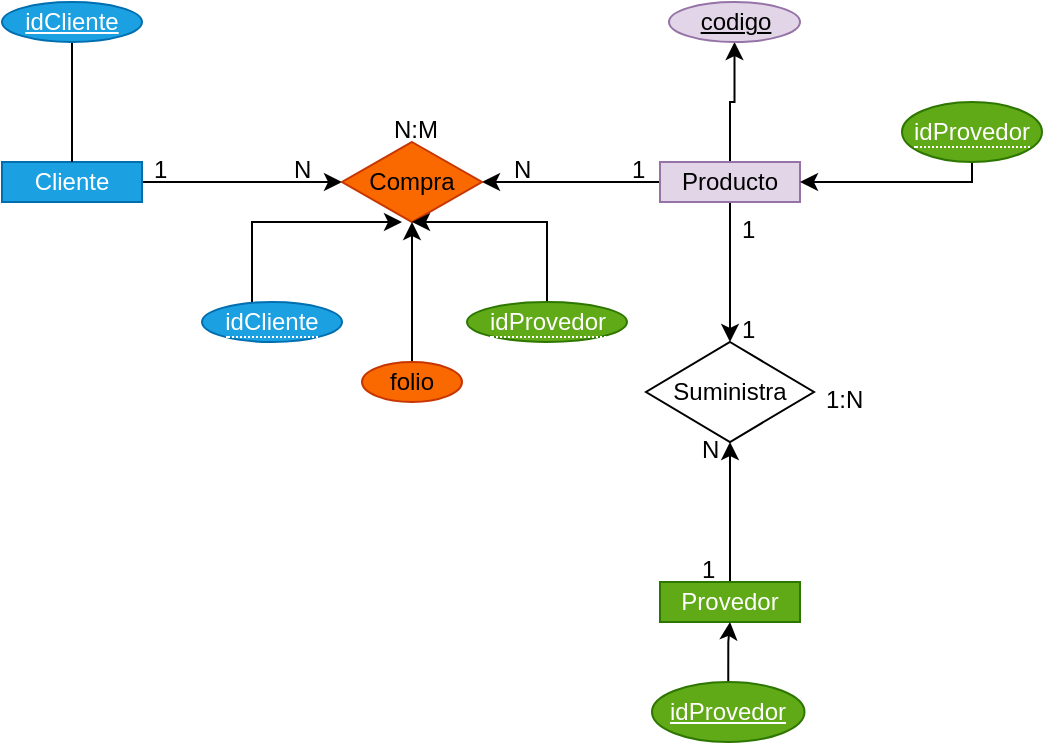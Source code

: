 <mxfile version="22.1.5" type="github">
  <diagram name="Página-1" id="S0HzrSP43NCxXnKHcygr">
    <mxGraphModel dx="880" dy="478" grid="1" gridSize="10" guides="1" tooltips="1" connect="1" arrows="1" fold="1" page="1" pageScale="1" pageWidth="827" pageHeight="1169" math="0" shadow="0">
      <root>
        <mxCell id="0" />
        <mxCell id="1" parent="0" />
        <mxCell id="ZC1FeHEdA0jaDkI6yqFQ-9" value="" style="edgeStyle=orthogonalEdgeStyle;rounded=0;orthogonalLoop=1;jettySize=auto;html=1;" edge="1" parent="1" source="ZC1FeHEdA0jaDkI6yqFQ-1" target="ZC1FeHEdA0jaDkI6yqFQ-3">
          <mxGeometry relative="1" as="geometry" />
        </mxCell>
        <mxCell id="ZC1FeHEdA0jaDkI6yqFQ-1" value="Cliente" style="whiteSpace=wrap;html=1;align=center;fillColor=#1ba1e2;fontColor=#ffffff;strokeColor=#006EAF;" vertex="1" parent="1">
          <mxGeometry x="50" y="180" width="70" height="20" as="geometry" />
        </mxCell>
        <mxCell id="ZC1FeHEdA0jaDkI6yqFQ-10" value="" style="edgeStyle=orthogonalEdgeStyle;rounded=0;orthogonalLoop=1;jettySize=auto;html=1;" edge="1" parent="1" source="ZC1FeHEdA0jaDkI6yqFQ-2" target="ZC1FeHEdA0jaDkI6yqFQ-3">
          <mxGeometry relative="1" as="geometry" />
        </mxCell>
        <mxCell id="ZC1FeHEdA0jaDkI6yqFQ-19" value="" style="edgeStyle=orthogonalEdgeStyle;rounded=0;orthogonalLoop=1;jettySize=auto;html=1;" edge="1" parent="1" source="ZC1FeHEdA0jaDkI6yqFQ-2" target="ZC1FeHEdA0jaDkI6yqFQ-17">
          <mxGeometry relative="1" as="geometry" />
        </mxCell>
        <mxCell id="ZC1FeHEdA0jaDkI6yqFQ-25" value="" style="edgeStyle=orthogonalEdgeStyle;rounded=0;orthogonalLoop=1;jettySize=auto;html=1;" edge="1" parent="1" source="ZC1FeHEdA0jaDkI6yqFQ-2" target="ZC1FeHEdA0jaDkI6yqFQ-20">
          <mxGeometry relative="1" as="geometry" />
        </mxCell>
        <mxCell id="ZC1FeHEdA0jaDkI6yqFQ-2" value="Producto" style="whiteSpace=wrap;html=1;align=center;fillColor=#e1d5e7;strokeColor=#9673a6;" vertex="1" parent="1">
          <mxGeometry x="379" y="180" width="70" height="20" as="geometry" />
        </mxCell>
        <mxCell id="ZC1FeHEdA0jaDkI6yqFQ-3" value="Compra" style="shape=rhombus;perimeter=rhombusPerimeter;whiteSpace=wrap;html=1;align=center;fillColor=#fa6800;fontColor=#000000;strokeColor=#C73500;" vertex="1" parent="1">
          <mxGeometry x="220" y="170" width="70" height="40" as="geometry" />
        </mxCell>
        <mxCell id="ZC1FeHEdA0jaDkI6yqFQ-8" value="" style="edgeStyle=orthogonalEdgeStyle;rounded=0;orthogonalLoop=1;jettySize=auto;html=1;endArrow=none;endFill=0;" edge="1" parent="1" source="ZC1FeHEdA0jaDkI6yqFQ-4" target="ZC1FeHEdA0jaDkI6yqFQ-1">
          <mxGeometry relative="1" as="geometry" />
        </mxCell>
        <mxCell id="ZC1FeHEdA0jaDkI6yqFQ-4" value="idCliente" style="ellipse;whiteSpace=wrap;html=1;align=center;fontStyle=4;fillColor=#1ba1e2;fontColor=#ffffff;strokeColor=#006EAF;" vertex="1" parent="1">
          <mxGeometry x="50" y="100" width="70" height="20" as="geometry" />
        </mxCell>
        <mxCell id="ZC1FeHEdA0jaDkI6yqFQ-11" value="1" style="text;strokeColor=none;fillColor=none;spacingLeft=4;spacingRight=4;overflow=hidden;rotatable=0;points=[[0,0.5],[1,0.5]];portConstraint=eastwest;fontSize=12;whiteSpace=wrap;html=1;" vertex="1" parent="1">
          <mxGeometry x="120" y="170" width="20" height="30" as="geometry" />
        </mxCell>
        <mxCell id="ZC1FeHEdA0jaDkI6yqFQ-12" value="1" style="text;strokeColor=none;fillColor=none;spacingLeft=4;spacingRight=4;overflow=hidden;rotatable=0;points=[[0,0.5],[1,0.5]];portConstraint=eastwest;fontSize=12;whiteSpace=wrap;html=1;" vertex="1" parent="1">
          <mxGeometry x="359" y="170" width="20" height="30" as="geometry" />
        </mxCell>
        <mxCell id="ZC1FeHEdA0jaDkI6yqFQ-14" value="N" style="text;strokeColor=none;fillColor=none;spacingLeft=4;spacingRight=4;overflow=hidden;rotatable=0;points=[[0,0.5],[1,0.5]];portConstraint=eastwest;fontSize=12;whiteSpace=wrap;html=1;" vertex="1" parent="1">
          <mxGeometry x="300" y="170" width="20" height="30" as="geometry" />
        </mxCell>
        <mxCell id="ZC1FeHEdA0jaDkI6yqFQ-15" value="N" style="text;strokeColor=none;fillColor=none;spacingLeft=4;spacingRight=4;overflow=hidden;rotatable=0;points=[[0,0.5],[1,0.5]];portConstraint=eastwest;fontSize=12;whiteSpace=wrap;html=1;" vertex="1" parent="1">
          <mxGeometry x="190" y="170" width="20" height="30" as="geometry" />
        </mxCell>
        <mxCell id="ZC1FeHEdA0jaDkI6yqFQ-16" value="N:M" style="text;strokeColor=none;fillColor=none;spacingLeft=4;spacingRight=4;overflow=hidden;rotatable=0;points=[[0,0.5],[1,0.5]];portConstraint=eastwest;fontSize=12;whiteSpace=wrap;html=1;" vertex="1" parent="1">
          <mxGeometry x="240" y="150" width="35" height="30" as="geometry" />
        </mxCell>
        <mxCell id="ZC1FeHEdA0jaDkI6yqFQ-17" value="codigo" style="ellipse;whiteSpace=wrap;html=1;align=center;fontStyle=4;fillColor=#e1d5e7;strokeColor=#9673a6;" vertex="1" parent="1">
          <mxGeometry x="383.5" y="100" width="65.5" height="20" as="geometry" />
        </mxCell>
        <mxCell id="ZC1FeHEdA0jaDkI6yqFQ-20" value="Suministra" style="shape=rhombus;perimeter=rhombusPerimeter;whiteSpace=wrap;html=1;align=center;" vertex="1" parent="1">
          <mxGeometry x="372" y="270" width="84" height="50" as="geometry" />
        </mxCell>
        <mxCell id="ZC1FeHEdA0jaDkI6yqFQ-24" value="" style="edgeStyle=orthogonalEdgeStyle;rounded=0;orthogonalLoop=1;jettySize=auto;html=1;" edge="1" parent="1" source="ZC1FeHEdA0jaDkI6yqFQ-21" target="ZC1FeHEdA0jaDkI6yqFQ-20">
          <mxGeometry relative="1" as="geometry" />
        </mxCell>
        <mxCell id="ZC1FeHEdA0jaDkI6yqFQ-21" value="Provedor" style="whiteSpace=wrap;html=1;align=center;fillColor=#60a917;strokeColor=#2D7600;fontColor=#ffffff;" vertex="1" parent="1">
          <mxGeometry x="379" y="390" width="70" height="20" as="geometry" />
        </mxCell>
        <mxCell id="ZC1FeHEdA0jaDkI6yqFQ-23" value="" style="edgeStyle=orthogonalEdgeStyle;rounded=0;orthogonalLoop=1;jettySize=auto;html=1;" edge="1" parent="1" source="ZC1FeHEdA0jaDkI6yqFQ-22" target="ZC1FeHEdA0jaDkI6yqFQ-21">
          <mxGeometry relative="1" as="geometry" />
        </mxCell>
        <mxCell id="ZC1FeHEdA0jaDkI6yqFQ-22" value="idProvedor" style="ellipse;whiteSpace=wrap;html=1;align=center;fontStyle=4;fillColor=#60a917;fontColor=#ffffff;strokeColor=#2D7600;" vertex="1" parent="1">
          <mxGeometry x="375" y="440" width="76.25" height="30" as="geometry" />
        </mxCell>
        <mxCell id="ZC1FeHEdA0jaDkI6yqFQ-26" value="1" style="text;strokeColor=none;fillColor=none;spacingLeft=4;spacingRight=4;overflow=hidden;rotatable=0;points=[[0,0.5],[1,0.5]];portConstraint=eastwest;fontSize=12;whiteSpace=wrap;html=1;" vertex="1" parent="1">
          <mxGeometry x="414" y="200" width="20" height="30" as="geometry" />
        </mxCell>
        <mxCell id="ZC1FeHEdA0jaDkI6yqFQ-27" value="1" style="text;strokeColor=none;fillColor=none;spacingLeft=4;spacingRight=4;overflow=hidden;rotatable=0;points=[[0,0.5],[1,0.5]];portConstraint=eastwest;fontSize=12;whiteSpace=wrap;html=1;" vertex="1" parent="1">
          <mxGeometry x="414" y="250" width="20" height="30" as="geometry" />
        </mxCell>
        <mxCell id="ZC1FeHEdA0jaDkI6yqFQ-28" value="N" style="text;strokeColor=none;fillColor=none;spacingLeft=4;spacingRight=4;overflow=hidden;rotatable=0;points=[[0,0.5],[1,0.5]];portConstraint=eastwest;fontSize=12;whiteSpace=wrap;html=1;" vertex="1" parent="1">
          <mxGeometry x="394" y="310" width="20" height="30" as="geometry" />
        </mxCell>
        <mxCell id="ZC1FeHEdA0jaDkI6yqFQ-29" value="1" style="text;strokeColor=none;fillColor=none;spacingLeft=4;spacingRight=4;overflow=hidden;rotatable=0;points=[[0,0.5],[1,0.5]];portConstraint=eastwest;fontSize=12;whiteSpace=wrap;html=1;" vertex="1" parent="1">
          <mxGeometry x="394" y="370" width="20" height="30" as="geometry" />
        </mxCell>
        <mxCell id="ZC1FeHEdA0jaDkI6yqFQ-30" value="1:N" style="text;strokeColor=none;fillColor=none;spacingLeft=4;spacingRight=4;overflow=hidden;rotatable=0;points=[[0,0.5],[1,0.5]];portConstraint=eastwest;fontSize=12;whiteSpace=wrap;html=1;" vertex="1" parent="1">
          <mxGeometry x="456" y="285" width="34" height="20" as="geometry" />
        </mxCell>
        <mxCell id="ZC1FeHEdA0jaDkI6yqFQ-34" value="" style="edgeStyle=orthogonalEdgeStyle;rounded=0;orthogonalLoop=1;jettySize=auto;html=1;entryX=1;entryY=0.5;entryDx=0;entryDy=0;" edge="1" parent="1" source="ZC1FeHEdA0jaDkI6yqFQ-31" target="ZC1FeHEdA0jaDkI6yqFQ-2">
          <mxGeometry relative="1" as="geometry">
            <Array as="points">
              <mxPoint x="535" y="190" />
            </Array>
          </mxGeometry>
        </mxCell>
        <mxCell id="ZC1FeHEdA0jaDkI6yqFQ-31" value="&lt;span style=&quot;border-bottom: 1px dotted&quot;&gt;idProvedor&lt;/span&gt;" style="ellipse;whiteSpace=wrap;html=1;align=center;fillColor=#60a917;fontColor=#ffffff;strokeColor=#2D7600;" vertex="1" parent="1">
          <mxGeometry x="500" y="150" width="70" height="30" as="geometry" />
        </mxCell>
        <mxCell id="ZC1FeHEdA0jaDkI6yqFQ-44" value="" style="edgeStyle=orthogonalEdgeStyle;rounded=0;orthogonalLoop=1;jettySize=auto;html=1;" edge="1" parent="1" source="ZC1FeHEdA0jaDkI6yqFQ-35" target="ZC1FeHEdA0jaDkI6yqFQ-3">
          <mxGeometry relative="1" as="geometry">
            <Array as="points">
              <mxPoint x="323" y="210" />
            </Array>
          </mxGeometry>
        </mxCell>
        <mxCell id="ZC1FeHEdA0jaDkI6yqFQ-35" value="&lt;span style=&quot;border-bottom: 1px dotted&quot;&gt;idProvedor&lt;/span&gt;" style="ellipse;whiteSpace=wrap;html=1;align=center;fillColor=#60a917;fontColor=#ffffff;strokeColor=#2D7600;" vertex="1" parent="1">
          <mxGeometry x="282.5" y="250" width="80" height="20" as="geometry" />
        </mxCell>
        <mxCell id="ZC1FeHEdA0jaDkI6yqFQ-42" value="" style="edgeStyle=orthogonalEdgeStyle;rounded=0;orthogonalLoop=1;jettySize=auto;html=1;" edge="1" parent="1" source="ZC1FeHEdA0jaDkI6yqFQ-37">
          <mxGeometry relative="1" as="geometry">
            <mxPoint x="250" y="210" as="targetPoint" />
            <Array as="points">
              <mxPoint x="175" y="210" />
            </Array>
          </mxGeometry>
        </mxCell>
        <mxCell id="ZC1FeHEdA0jaDkI6yqFQ-37" value="&lt;span style=&quot;border-bottom: 1px dotted&quot;&gt;idCliente&lt;/span&gt;" style="ellipse;whiteSpace=wrap;html=1;align=center;fillColor=#1ba1e2;fontColor=#ffffff;strokeColor=#006EAF;" vertex="1" parent="1">
          <mxGeometry x="150" y="250" width="70" height="20" as="geometry" />
        </mxCell>
        <mxCell id="ZC1FeHEdA0jaDkI6yqFQ-45" value="" style="edgeStyle=orthogonalEdgeStyle;rounded=0;orthogonalLoop=1;jettySize=auto;html=1;entryX=0.5;entryY=1;entryDx=0;entryDy=0;" edge="1" parent="1" source="ZC1FeHEdA0jaDkI6yqFQ-38" target="ZC1FeHEdA0jaDkI6yqFQ-3">
          <mxGeometry relative="1" as="geometry" />
        </mxCell>
        <mxCell id="ZC1FeHEdA0jaDkI6yqFQ-38" value="folio" style="ellipse;whiteSpace=wrap;html=1;align=center;rotation=0;fillColor=#fa6800;fontColor=#000000;strokeColor=#C73500;" vertex="1" parent="1">
          <mxGeometry x="230" y="280" width="50" height="20" as="geometry" />
        </mxCell>
      </root>
    </mxGraphModel>
  </diagram>
</mxfile>
